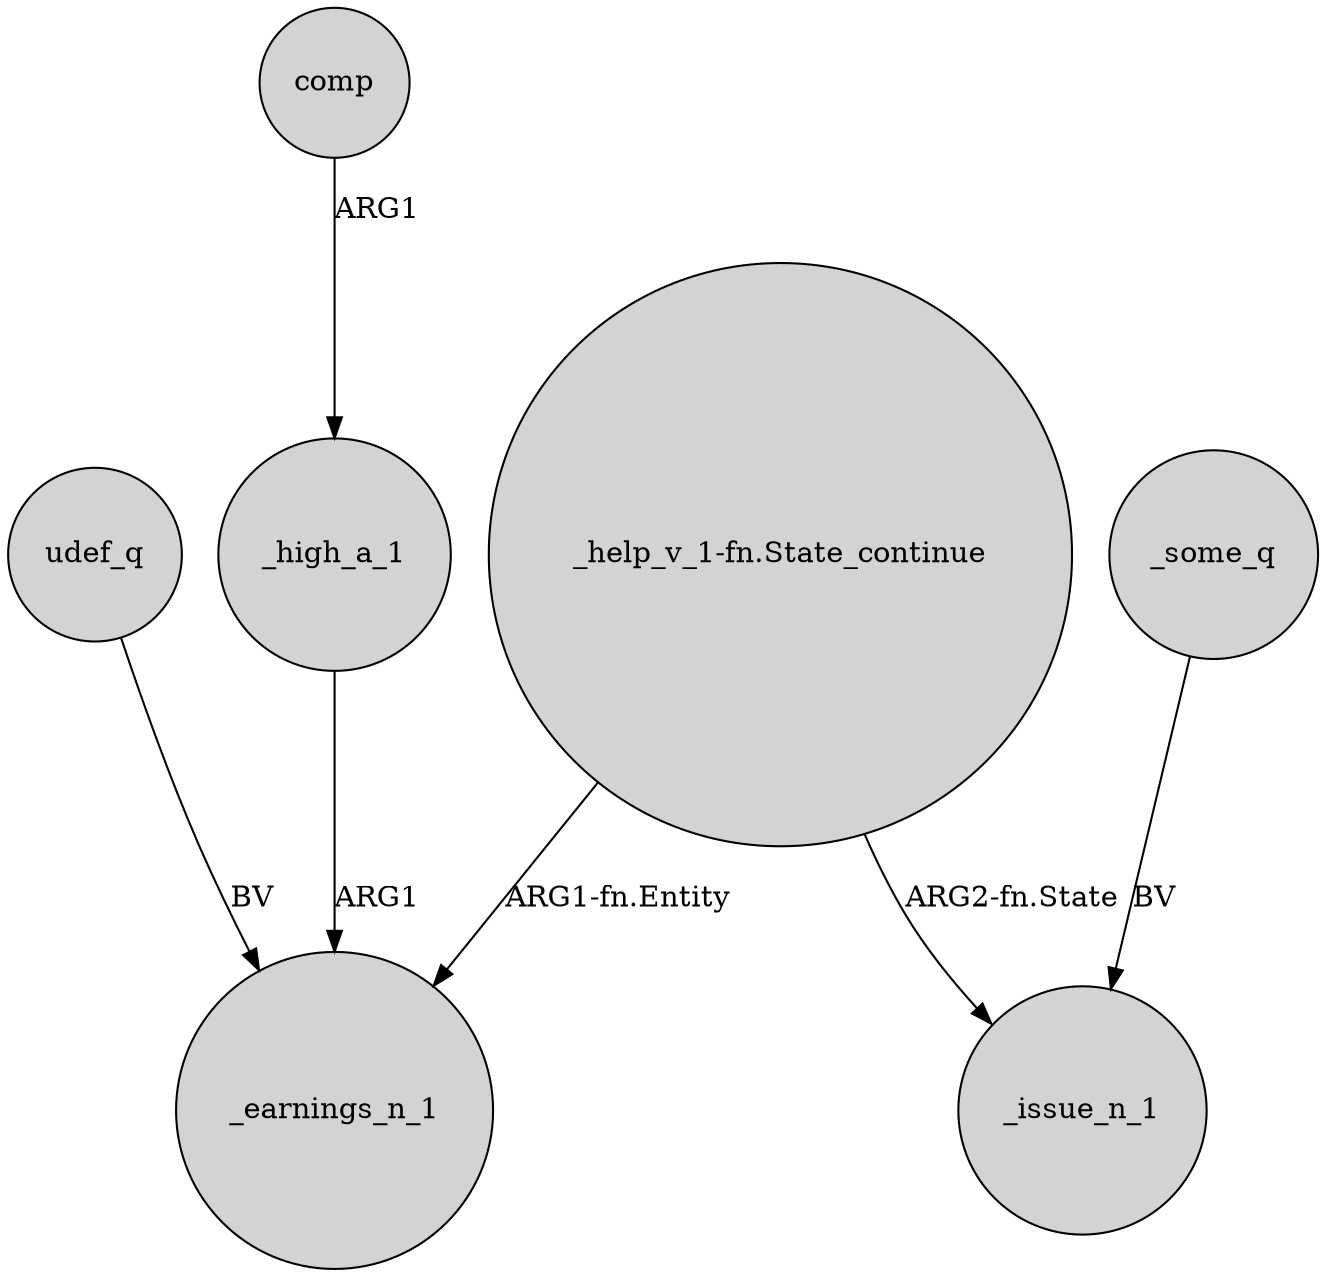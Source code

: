 digraph {
	node [shape=circle style=filled]
	udef_q -> _earnings_n_1 [label=BV]
	_high_a_1 -> _earnings_n_1 [label=ARG1]
	comp -> _high_a_1 [label=ARG1]
	"_help_v_1-fn.State_continue" -> _earnings_n_1 [label="ARG1-fn.Entity"]
	"_help_v_1-fn.State_continue" -> _issue_n_1 [label="ARG2-fn.State"]
	_some_q -> _issue_n_1 [label=BV]
}
